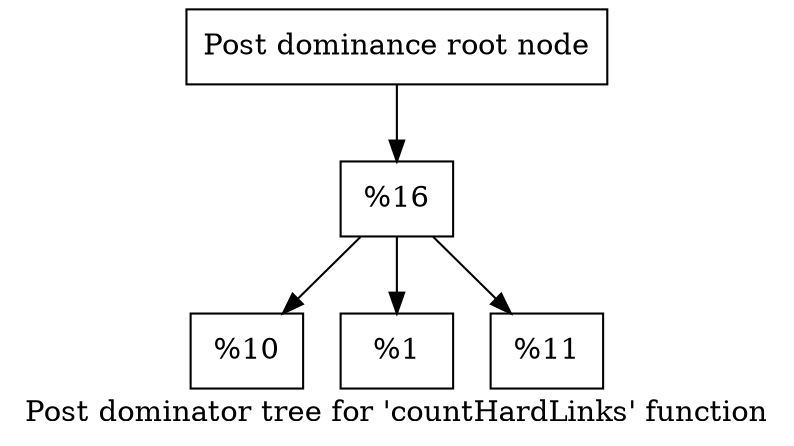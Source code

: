 digraph "Post dominator tree for 'countHardLinks' function" {
	label="Post dominator tree for 'countHardLinks' function";

	Node0x1357830 [shape=record,label="{Post dominance root node}"];
	Node0x1357830 -> Node0x12a1ac0;
	Node0x12a1ac0 [shape=record,label="{%16}"];
	Node0x12a1ac0 -> Node0x12be170;
	Node0x12a1ac0 -> Node0x12a5a80;
	Node0x12a1ac0 -> Node0x128a310;
	Node0x12be170 [shape=record,label="{%10}"];
	Node0x12a5a80 [shape=record,label="{%1}"];
	Node0x128a310 [shape=record,label="{%11}"];
}
